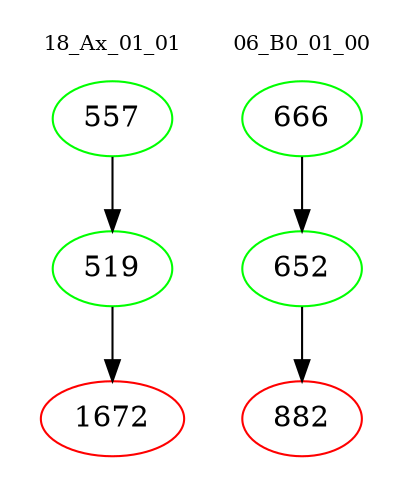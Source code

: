 digraph{
subgraph cluster_0 {
color = white
label = "18_Ax_01_01";
fontsize=10;
T0_557 [label="557", color="green"]
T0_557 -> T0_519 [color="black"]
T0_519 [label="519", color="green"]
T0_519 -> T0_1672 [color="black"]
T0_1672 [label="1672", color="red"]
}
subgraph cluster_1 {
color = white
label = "06_B0_01_00";
fontsize=10;
T1_666 [label="666", color="green"]
T1_666 -> T1_652 [color="black"]
T1_652 [label="652", color="green"]
T1_652 -> T1_882 [color="black"]
T1_882 [label="882", color="red"]
}
}
